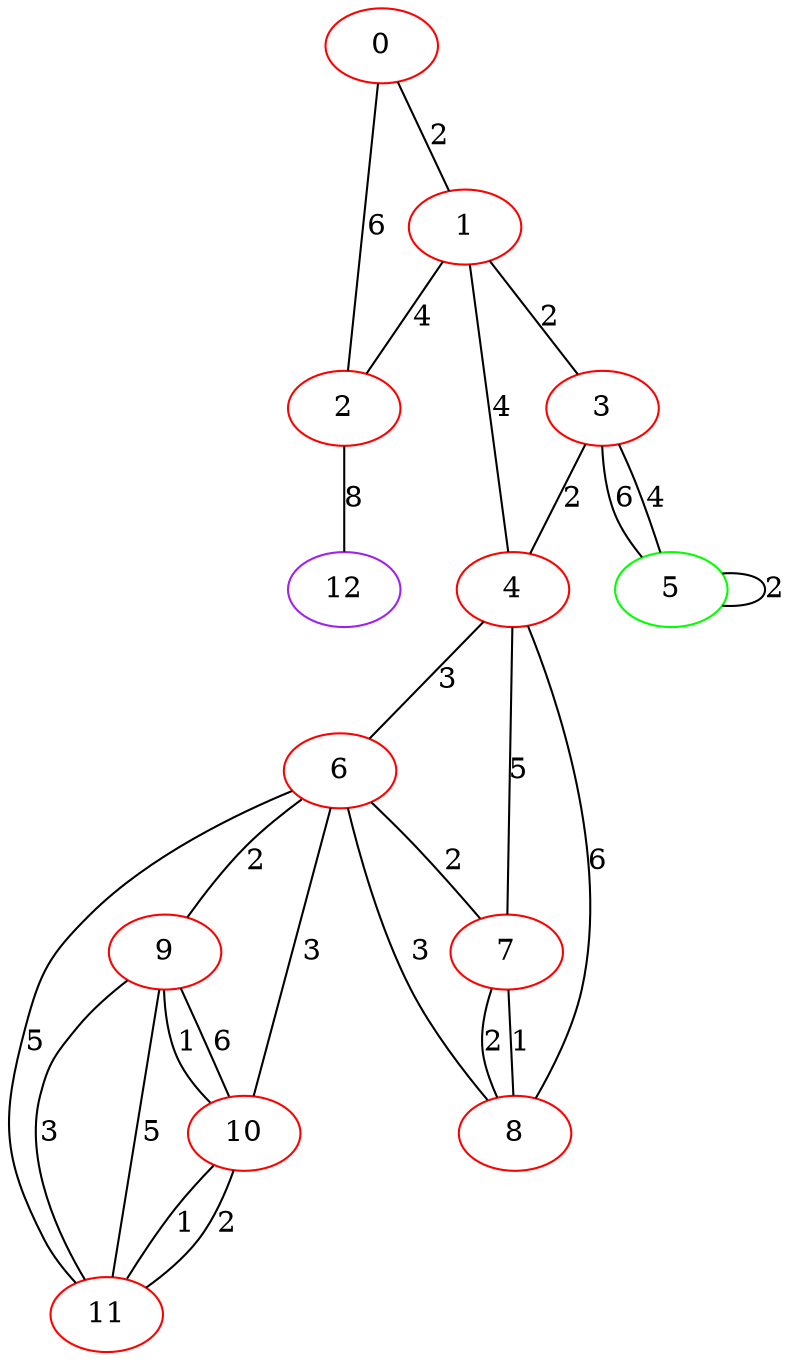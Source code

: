 graph "" {
0 [color=red, weight=1];
1 [color=red, weight=1];
2 [color=red, weight=1];
3 [color=red, weight=1];
4 [color=red, weight=1];
5 [color=green, weight=2];
6 [color=red, weight=1];
7 [color=red, weight=1];
8 [color=red, weight=1];
9 [color=red, weight=1];
10 [color=red, weight=1];
11 [color=red, weight=1];
12 [color=purple, weight=4];
0 -- 1  [key=0, label=2];
0 -- 2  [key=0, label=6];
1 -- 2  [key=0, label=4];
1 -- 3  [key=0, label=2];
1 -- 4  [key=0, label=4];
2 -- 12  [key=0, label=8];
3 -- 4  [key=0, label=2];
3 -- 5  [key=0, label=6];
3 -- 5  [key=1, label=4];
4 -- 8  [key=0, label=6];
4 -- 6  [key=0, label=3];
4 -- 7  [key=0, label=5];
5 -- 5  [key=0, label=2];
6 -- 7  [key=0, label=2];
6 -- 8  [key=0, label=3];
6 -- 9  [key=0, label=2];
6 -- 10  [key=0, label=3];
6 -- 11  [key=0, label=5];
7 -- 8  [key=0, label=2];
7 -- 8  [key=1, label=1];
9 -- 10  [key=0, label=1];
9 -- 10  [key=1, label=6];
9 -- 11  [key=0, label=3];
9 -- 11  [key=1, label=5];
10 -- 11  [key=0, label=2];
10 -- 11  [key=1, label=1];
}
